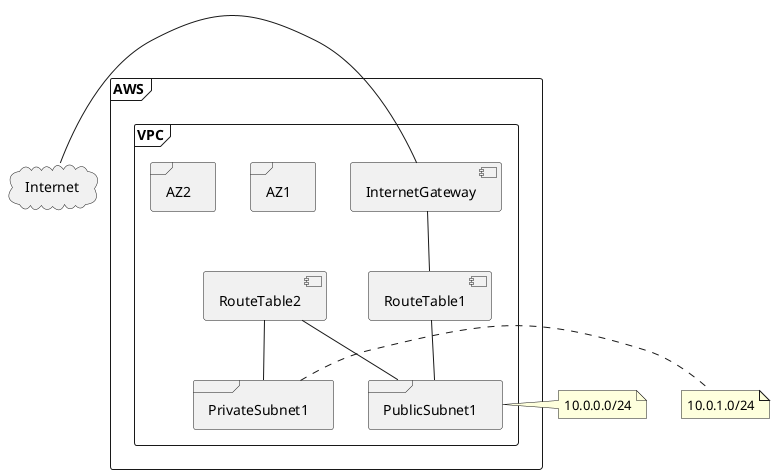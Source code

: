 @startuml
cloud Internet
frame "AWS" {
frame "VPC" {
    Internet - [InternetGateway]
    [InternetGateway] -- [RouteTable1]
    [RouteTable1] -- PublicSubnet1
    [RouteTable2] -- PublicSubnet1
    [RouteTable2] -- PrivateSubnet1
    frame "AZ1" {
      frame "PublicSubnet1" {
      }
    }
    frame "AZ2" {
      frame "PrivateSubnet1" {
      }
    }
}
}
note right of PublicSubnet1
  10.0.0.0/24
end note
note right of PrivateSubnet1
  10.0.1.0/24
end note
@enduml